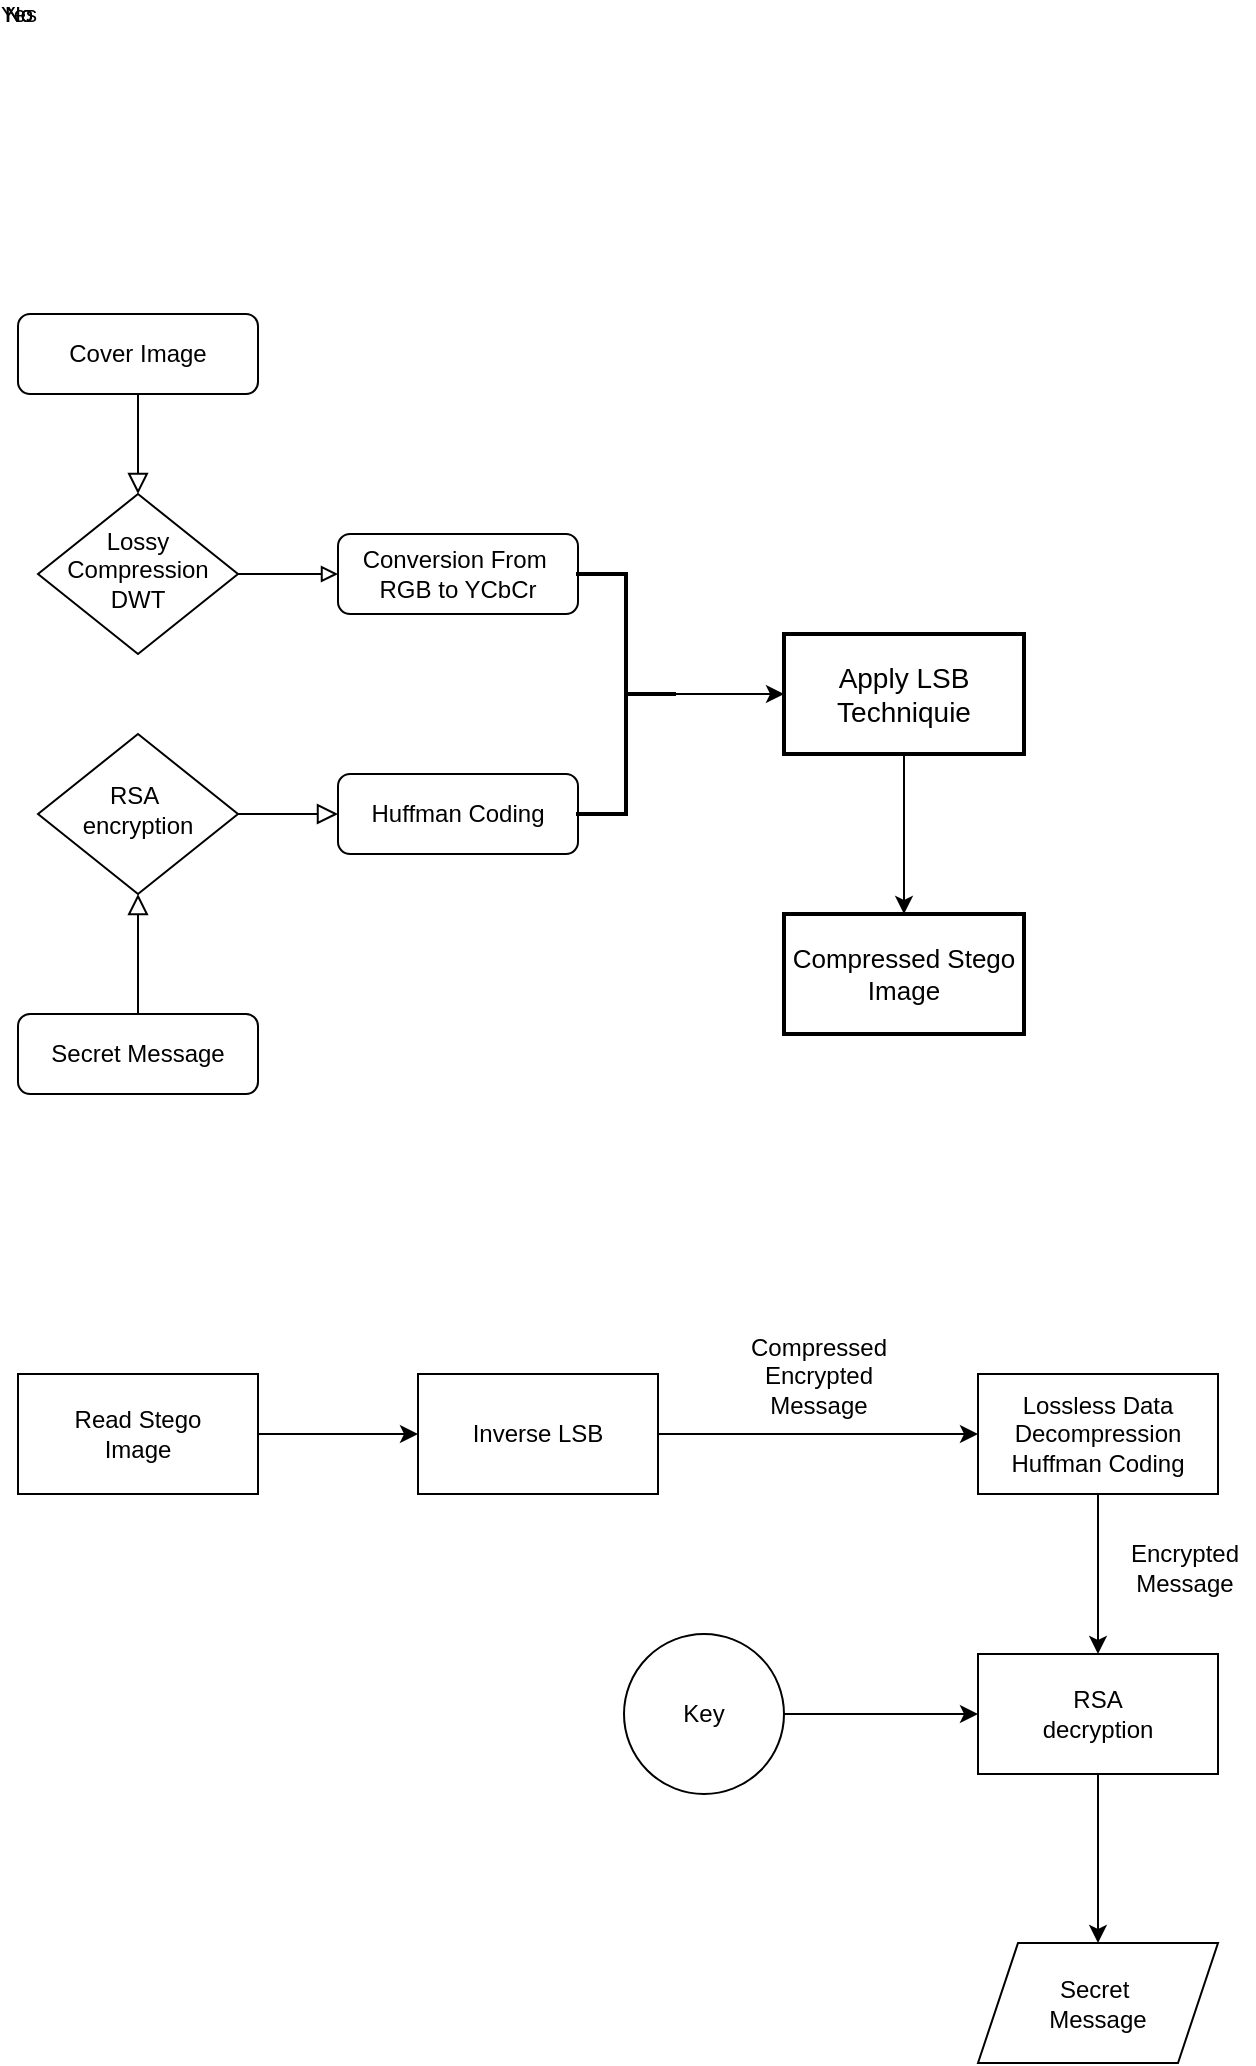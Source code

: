 <mxfile version="15.5.6" type="github" pages="2">
  <diagram id="C5RBs43oDa-KdzZeNtuy" name="Page-1">
    <mxGraphModel dx="976" dy="1788" grid="1" gridSize="10" guides="1" tooltips="1" connect="1" arrows="1" fold="1" page="1" pageScale="1" pageWidth="827" pageHeight="1169" math="0" shadow="0">
      <root>
        <mxCell id="WIyWlLk6GJQsqaUBKTNV-0" />
        <mxCell id="WIyWlLk6GJQsqaUBKTNV-1" parent="WIyWlLk6GJQsqaUBKTNV-0" />
        <mxCell id="WIyWlLk6GJQsqaUBKTNV-2" value="" style="rounded=0;html=1;jettySize=auto;orthogonalLoop=1;fontSize=11;endArrow=block;endFill=0;endSize=8;strokeWidth=1;shadow=0;labelBackgroundColor=none;edgeStyle=orthogonalEdgeStyle;" parent="WIyWlLk6GJQsqaUBKTNV-1" source="WIyWlLk6GJQsqaUBKTNV-3" target="WIyWlLk6GJQsqaUBKTNV-6" edge="1">
          <mxGeometry relative="1" as="geometry" />
        </mxCell>
        <mxCell id="WIyWlLk6GJQsqaUBKTNV-3" value="Cover Image" style="rounded=1;whiteSpace=wrap;html=1;fontSize=12;glass=0;strokeWidth=1;shadow=0;" parent="WIyWlLk6GJQsqaUBKTNV-1" vertex="1">
          <mxGeometry x="70" y="-290" width="120" height="40" as="geometry" />
        </mxCell>
        <mxCell id="WIyWlLk6GJQsqaUBKTNV-5" value="No" style="edgeStyle=orthogonalEdgeStyle;rounded=0;html=1;jettySize=auto;orthogonalLoop=1;fontSize=11;endArrow=block;endFill=0;strokeWidth=1;shadow=0;labelBackgroundColor=none;" parent="WIyWlLk6GJQsqaUBKTNV-1" source="WIyWlLk6GJQsqaUBKTNV-6" target="WIyWlLk6GJQsqaUBKTNV-7" edge="1">
          <mxGeometry x="-1" y="301" relative="1" as="geometry">
            <mxPoint x="-110" y="21" as="offset" />
          </mxGeometry>
        </mxCell>
        <mxCell id="WIyWlLk6GJQsqaUBKTNV-6" value="Lossy Compression&lt;br&gt;DWT" style="rhombus;whiteSpace=wrap;html=1;shadow=0;fontFamily=Helvetica;fontSize=12;align=center;strokeWidth=1;spacing=6;spacingTop=-4;" parent="WIyWlLk6GJQsqaUBKTNV-1" vertex="1">
          <mxGeometry x="80" y="-200" width="100" height="80" as="geometry" />
        </mxCell>
        <mxCell id="WIyWlLk6GJQsqaUBKTNV-7" value="Conversion From&amp;nbsp;&lt;br&gt;RGB to YCbCr" style="rounded=1;whiteSpace=wrap;html=1;fontSize=12;glass=0;strokeWidth=1;shadow=0;" parent="WIyWlLk6GJQsqaUBKTNV-1" vertex="1">
          <mxGeometry x="230" y="-180" width="120" height="40" as="geometry" />
        </mxCell>
        <mxCell id="WIyWlLk6GJQsqaUBKTNV-8" value="No" style="rounded=0;html=1;jettySize=auto;orthogonalLoop=1;fontSize=11;endArrow=block;endFill=0;endSize=8;strokeWidth=1;shadow=0;labelBackgroundColor=none;edgeStyle=orthogonalEdgeStyle;" parent="WIyWlLk6GJQsqaUBKTNV-1" source="WIyWlLk6GJQsqaUBKTNV-11" target="WIyWlLk6GJQsqaUBKTNV-10" edge="1">
          <mxGeometry x="1" y="444" relative="1" as="geometry">
            <mxPoint x="384" y="-440" as="offset" />
          </mxGeometry>
        </mxCell>
        <mxCell id="WIyWlLk6GJQsqaUBKTNV-9" value="Yes" style="edgeStyle=orthogonalEdgeStyle;rounded=0;html=1;jettySize=auto;orthogonalLoop=1;fontSize=11;endArrow=block;endFill=0;endSize=8;strokeWidth=1;shadow=0;labelBackgroundColor=none;" parent="WIyWlLk6GJQsqaUBKTNV-1" source="WIyWlLk6GJQsqaUBKTNV-10" target="WIyWlLk6GJQsqaUBKTNV-12" edge="1">
          <mxGeometry x="-1" y="415" relative="1" as="geometry">
            <mxPoint x="-110" y="15" as="offset" />
          </mxGeometry>
        </mxCell>
        <mxCell id="WIyWlLk6GJQsqaUBKTNV-10" value="RSA&amp;nbsp;&lt;br&gt;encryption" style="rhombus;whiteSpace=wrap;html=1;shadow=0;fontFamily=Helvetica;fontSize=12;align=center;strokeWidth=1;spacing=6;spacingTop=-4;" parent="WIyWlLk6GJQsqaUBKTNV-1" vertex="1">
          <mxGeometry x="80" y="-80" width="100" height="80" as="geometry" />
        </mxCell>
        <mxCell id="WIyWlLk6GJQsqaUBKTNV-11" value="Secret Message" style="rounded=1;whiteSpace=wrap;html=1;fontSize=12;glass=0;strokeWidth=1;shadow=0;" parent="WIyWlLk6GJQsqaUBKTNV-1" vertex="1">
          <mxGeometry x="70" y="60" width="120" height="40" as="geometry" />
        </mxCell>
        <mxCell id="WIyWlLk6GJQsqaUBKTNV-12" value="Huffman Coding" style="rounded=1;whiteSpace=wrap;html=1;fontSize=12;glass=0;strokeWidth=1;shadow=0;" parent="WIyWlLk6GJQsqaUBKTNV-1" vertex="1">
          <mxGeometry x="230" y="-60" width="120" height="40" as="geometry" />
        </mxCell>
        <mxCell id="55c4D1adnC7TWuZBv6GE-6" value="" style="edgeStyle=elbowEdgeStyle;rounded=0;orthogonalLoop=1;jettySize=auto;html=1;" parent="WIyWlLk6GJQsqaUBKTNV-1" source="55c4D1adnC7TWuZBv6GE-0" target="55c4D1adnC7TWuZBv6GE-5" edge="1">
          <mxGeometry relative="1" as="geometry" />
        </mxCell>
        <mxCell id="55c4D1adnC7TWuZBv6GE-0" value="" style="strokeWidth=2;html=1;shape=mxgraph.flowchart.annotation_2;align=left;labelPosition=right;pointerEvents=1;direction=west;" parent="WIyWlLk6GJQsqaUBKTNV-1" vertex="1">
          <mxGeometry x="349" y="-160" width="50" height="120" as="geometry" />
        </mxCell>
        <mxCell id="55c4D1adnC7TWuZBv6GE-8" value="" style="edgeStyle=elbowEdgeStyle;rounded=0;orthogonalLoop=1;jettySize=auto;html=1;" parent="WIyWlLk6GJQsqaUBKTNV-1" source="55c4D1adnC7TWuZBv6GE-5" target="55c4D1adnC7TWuZBv6GE-7" edge="1">
          <mxGeometry relative="1" as="geometry" />
        </mxCell>
        <mxCell id="55c4D1adnC7TWuZBv6GE-5" value="&lt;font style=&quot;font-size: 14px&quot;&gt;Apply LSB &lt;br&gt;Techniquie&lt;/font&gt;" style="whiteSpace=wrap;html=1;align=center;strokeWidth=2;" parent="WIyWlLk6GJQsqaUBKTNV-1" vertex="1">
          <mxGeometry x="453" y="-130" width="120" height="60" as="geometry" />
        </mxCell>
        <mxCell id="55c4D1adnC7TWuZBv6GE-7" value="&lt;font style=&quot;font-size: 13px&quot;&gt;Compressed Stego&lt;br&gt;Image&lt;/font&gt;" style="whiteSpace=wrap;html=1;strokeWidth=2;" parent="WIyWlLk6GJQsqaUBKTNV-1" vertex="1">
          <mxGeometry x="453" y="10" width="120" height="60" as="geometry" />
        </mxCell>
        <mxCell id="xT7GNEi2kDlzwK_X-h6X-5" value="" style="edgeStyle=orthogonalEdgeStyle;rounded=0;orthogonalLoop=1;jettySize=auto;html=1;" edge="1" parent="WIyWlLk6GJQsqaUBKTNV-1" source="xT7GNEi2kDlzwK_X-h6X-1" target="xT7GNEi2kDlzwK_X-h6X-4">
          <mxGeometry relative="1" as="geometry" />
        </mxCell>
        <mxCell id="xT7GNEi2kDlzwK_X-h6X-1" value="Read Stego&lt;br&gt;Image" style="rounded=0;whiteSpace=wrap;html=1;" vertex="1" parent="WIyWlLk6GJQsqaUBKTNV-1">
          <mxGeometry x="70" y="240" width="120" height="60" as="geometry" />
        </mxCell>
        <mxCell id="xT7GNEi2kDlzwK_X-h6X-7" value="" style="edgeStyle=orthogonalEdgeStyle;rounded=0;orthogonalLoop=1;jettySize=auto;html=1;" edge="1" parent="WIyWlLk6GJQsqaUBKTNV-1" source="xT7GNEi2kDlzwK_X-h6X-4" target="xT7GNEi2kDlzwK_X-h6X-6">
          <mxGeometry relative="1" as="geometry" />
        </mxCell>
        <mxCell id="xT7GNEi2kDlzwK_X-h6X-4" value="Inverse LSB" style="rounded=0;whiteSpace=wrap;html=1;" vertex="1" parent="WIyWlLk6GJQsqaUBKTNV-1">
          <mxGeometry x="270" y="240" width="120" height="60" as="geometry" />
        </mxCell>
        <mxCell id="xT7GNEi2kDlzwK_X-h6X-9" value="" style="edgeStyle=orthogonalEdgeStyle;rounded=0;orthogonalLoop=1;jettySize=auto;html=1;" edge="1" parent="WIyWlLk6GJQsqaUBKTNV-1" source="xT7GNEi2kDlzwK_X-h6X-6" target="xT7GNEi2kDlzwK_X-h6X-8">
          <mxGeometry relative="1" as="geometry" />
        </mxCell>
        <mxCell id="xT7GNEi2kDlzwK_X-h6X-6" value="Lossless Data&lt;br&gt;Decompression&lt;br&gt;Huffman Coding" style="rounded=0;whiteSpace=wrap;html=1;" vertex="1" parent="WIyWlLk6GJQsqaUBKTNV-1">
          <mxGeometry x="550" y="240" width="120" height="60" as="geometry" />
        </mxCell>
        <mxCell id="xT7GNEi2kDlzwK_X-h6X-11" value="" style="edgeStyle=orthogonalEdgeStyle;rounded=0;orthogonalLoop=1;jettySize=auto;html=1;" edge="1" parent="WIyWlLk6GJQsqaUBKTNV-1" source="xT7GNEi2kDlzwK_X-h6X-8" target="xT7GNEi2kDlzwK_X-h6X-10">
          <mxGeometry relative="1" as="geometry" />
        </mxCell>
        <mxCell id="xT7GNEi2kDlzwK_X-h6X-8" value="RSA&lt;br&gt;decryption" style="rounded=0;whiteSpace=wrap;html=1;" vertex="1" parent="WIyWlLk6GJQsqaUBKTNV-1">
          <mxGeometry x="550" y="380" width="120" height="60" as="geometry" />
        </mxCell>
        <mxCell id="xT7GNEi2kDlzwK_X-h6X-10" value="Secret&amp;nbsp;&lt;br&gt;Message" style="shape=parallelogram;perimeter=parallelogramPerimeter;whiteSpace=wrap;html=1;fixedSize=1;rounded=0;" vertex="1" parent="WIyWlLk6GJQsqaUBKTNV-1">
          <mxGeometry x="550" y="524.5" width="120" height="60" as="geometry" />
        </mxCell>
        <mxCell id="xT7GNEi2kDlzwK_X-h6X-13" value="" style="edgeStyle=orthogonalEdgeStyle;rounded=0;orthogonalLoop=1;jettySize=auto;html=1;" edge="1" parent="WIyWlLk6GJQsqaUBKTNV-1" source="xT7GNEi2kDlzwK_X-h6X-12" target="xT7GNEi2kDlzwK_X-h6X-8">
          <mxGeometry relative="1" as="geometry" />
        </mxCell>
        <mxCell id="xT7GNEi2kDlzwK_X-h6X-12" value="Key" style="ellipse;whiteSpace=wrap;html=1;aspect=fixed;" vertex="1" parent="WIyWlLk6GJQsqaUBKTNV-1">
          <mxGeometry x="373" y="370" width="80" height="80" as="geometry" />
        </mxCell>
        <mxCell id="xT7GNEi2kDlzwK_X-h6X-14" value="Compressed&lt;br&gt;Encrypted&lt;br&gt;Message" style="text;html=1;align=center;verticalAlign=middle;resizable=0;points=[];autosize=1;strokeColor=none;fillColor=none;" vertex="1" parent="WIyWlLk6GJQsqaUBKTNV-1">
          <mxGeometry x="430" y="216" width="80" height="50" as="geometry" />
        </mxCell>
        <mxCell id="xT7GNEi2kDlzwK_X-h6X-15" value="Encrypted&lt;br&gt;Message" style="text;html=1;align=center;verticalAlign=middle;resizable=0;points=[];autosize=1;strokeColor=none;fillColor=none;" vertex="1" parent="WIyWlLk6GJQsqaUBKTNV-1">
          <mxGeometry x="618" y="322" width="70" height="30" as="geometry" />
        </mxCell>
      </root>
    </mxGraphModel>
  </diagram>
  <diagram id="bAXrC8VdLEswDOulT5LU" name="Page-2">
    <mxGraphModel dx="976" dy="619" grid="1" gridSize="10" guides="1" tooltips="1" connect="1" arrows="1" fold="1" page="1" pageScale="1" pageWidth="850" pageHeight="1100" math="0" shadow="0">
      <root>
        <mxCell id="MXgJmjXFRQtJqlDPl_iL-0" />
        <mxCell id="MXgJmjXFRQtJqlDPl_iL-1" parent="MXgJmjXFRQtJqlDPl_iL-0" />
      </root>
    </mxGraphModel>
  </diagram>
</mxfile>

